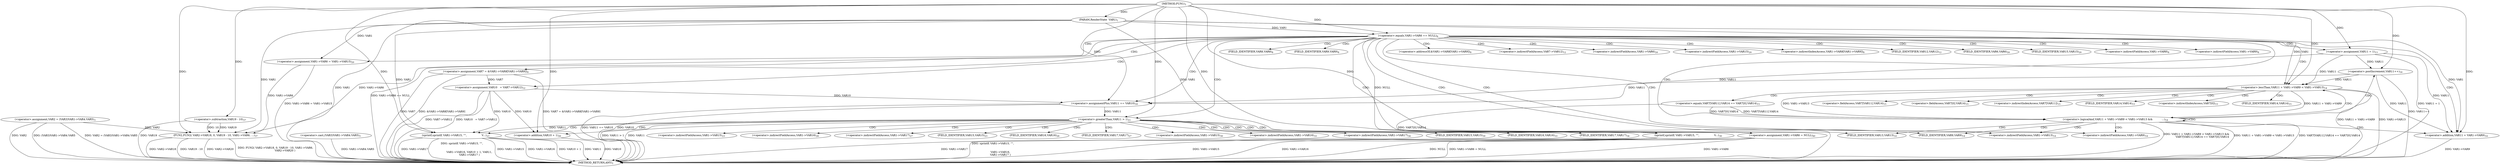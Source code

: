 digraph "FUN1" {  
"8" [label = <(METHOD,FUN1)<SUB>1</SUB>> ]
"135" [label = <(METHOD_RETURN,ANY)<SUB>1</SUB>> ]
"9" [label = <(PARAM,RenderState  VAR1)<SUB>1</SUB>> ]
"12" [label = <(&lt;operator&gt;.assignment,VAR2 = (VAR3)VAR1-&gt;VAR4.VAR5)<SUB>3</SUB>> ]
"116" [label = <(FUN2,FUN2( VAR2-&gt;VAR18, 0, VAR19 - 10, VAR1-&gt;VAR6,
 ...)<SUB>37</SUB>> ]
"130" [label = <(&lt;operator&gt;.assignment,VAR1-&gt;VAR6 = NULL)<SUB>40</SUB>> ]
"22" [label = <(&lt;operator&gt;.equals,VAR1-&gt;VAR6 == NULL)<SUB>6</SUB>> ]
"14" [label = <(&lt;operator&gt;.cast,(VAR3)VAR1-&gt;VAR4.VAR5)<SUB>3</SUB>> ]
"29" [label = <(&lt;operator&gt;.assignment,VAR7 = &amp;VAR1-&gt;VAR8[VAR1-&gt;VAR9])<SUB>8</SUB>> ]
"41" [label = <(&lt;operator&gt;.assignment,VAR10   = VAR7-&gt;VAR12)<SUB>12</SUB>> ]
"46" [label = <(&lt;operator&gt;.assignment,VAR11 = 1)<SUB>13</SUB>> ]
"73" [label = <(&lt;operator&gt;.assignmentPlus,VAR11 += VAR10)<SUB>18</SUB>> ]
"76" [label = <(&lt;operator&gt;.assignment,VAR1-&gt;VAR6 = VAR1-&gt;VAR15)<SUB>20</SUB>> ]
"121" [label = <(&lt;operator&gt;.subtraction,VAR19 - 10)<SUB>37</SUB>> ]
"50" [label = <(&lt;operator&gt;.logicalAnd,VAR11 + VAR1-&gt;VAR9 &lt; VAR1-&gt;VAR13 &amp;&amp;
           ...)<SUB>14</SUB>> ]
"71" [label = <(&lt;operator&gt;.postIncrement,VAR11++)<SUB>16</SUB>> ]
"84" [label = <(&lt;operator&gt;.greaterThan,VAR11 &gt; 1)<SUB>21</SUB>> ]
"88" [label = <(sprintf,sprintf( VAR1-&gt;VAR15, &quot;&quot;,


                  V...)<SUB>23</SUB>> ]
"51" [label = <(&lt;operator&gt;.lessThan,VAR11 + VAR1-&gt;VAR9 &lt; VAR1-&gt;VAR13)<SUB>14</SUB>> ]
"60" [label = <(&lt;operator&gt;.equals,VAR7[VAR11].VAR14 == VAR7[0].VAR14)<SUB>15</SUB>> ]
"105" [label = <(sprintf,sprintf( VAR1-&gt;VAR15, &quot;&quot;,


                  V...)<SUB>30</SUB>> ]
"52" [label = <(&lt;operator&gt;.addition,VAR11 + VAR1-&gt;VAR9)<SUB>14</SUB>> ]
"96" [label = <(&lt;operator&gt;.addition,VAR10 + 1)<SUB>26</SUB>> ]
"31" [label = <(&lt;operator&gt;.addressOf,&amp;VAR1-&gt;VAR8[VAR1-&gt;VAR9])<SUB>8</SUB>> ]
"43" [label = <(&lt;operator&gt;.indirectFieldAccess,VAR7-&gt;VAR12)<SUB>12</SUB>> ]
"77" [label = <(&lt;operator&gt;.indirectFieldAccess,VAR1-&gt;VAR6)<SUB>20</SUB>> ]
"80" [label = <(&lt;operator&gt;.indirectFieldAccess,VAR1-&gt;VAR15)<SUB>20</SUB>> ]
"32" [label = <(&lt;operator&gt;.indirectIndexAccess,VAR1-&gt;VAR8[VAR1-&gt;VAR9])<SUB>8</SUB>> ]
"45" [label = <(FIELD_IDENTIFIER,VAR12,VAR12)<SUB>12</SUB>> ]
"79" [label = <(FIELD_IDENTIFIER,VAR6,VAR6)<SUB>20</SUB>> ]
"82" [label = <(FIELD_IDENTIFIER,VAR15,VAR15)<SUB>20</SUB>> ]
"33" [label = <(&lt;operator&gt;.indirectFieldAccess,VAR1-&gt;VAR8)<SUB>8</SUB>> ]
"36" [label = <(&lt;operator&gt;.indirectFieldAccess,VAR1-&gt;VAR9)<SUB>8</SUB>> ]
"57" [label = <(&lt;operator&gt;.indirectFieldAccess,VAR1-&gt;VAR13)<SUB>14</SUB>> ]
"61" [label = <(&lt;operator&gt;.fieldAccess,VAR7[VAR11].VAR14)<SUB>15</SUB>> ]
"66" [label = <(&lt;operator&gt;.fieldAccess,VAR7[0].VAR14)<SUB>15</SUB>> ]
"89" [label = <(&lt;operator&gt;.indirectFieldAccess,VAR1-&gt;VAR15)<SUB>23</SUB>> ]
"93" [label = <(&lt;operator&gt;.indirectFieldAccess,VAR1-&gt;VAR16)<SUB>26</SUB>> ]
"100" [label = <(&lt;operator&gt;.indirectFieldAccess,VAR1-&gt;VAR17)<SUB>27</SUB>> ]
"35" [label = <(FIELD_IDENTIFIER,VAR8,VAR8)<SUB>8</SUB>> ]
"38" [label = <(FIELD_IDENTIFIER,VAR9,VAR9)<SUB>8</SUB>> ]
"54" [label = <(&lt;operator&gt;.indirectFieldAccess,VAR1-&gt;VAR9)<SUB>14</SUB>> ]
"59" [label = <(FIELD_IDENTIFIER,VAR13,VAR13)<SUB>14</SUB>> ]
"62" [label = <(&lt;operator&gt;.indirectIndexAccess,VAR7[VAR11])<SUB>15</SUB>> ]
"65" [label = <(FIELD_IDENTIFIER,VAR14,VAR14)<SUB>15</SUB>> ]
"67" [label = <(&lt;operator&gt;.indirectIndexAccess,VAR7[0])<SUB>15</SUB>> ]
"70" [label = <(FIELD_IDENTIFIER,VAR14,VAR14)<SUB>15</SUB>> ]
"91" [label = <(FIELD_IDENTIFIER,VAR15,VAR15)<SUB>23</SUB>> ]
"95" [label = <(FIELD_IDENTIFIER,VAR16,VAR16)<SUB>26</SUB>> ]
"102" [label = <(FIELD_IDENTIFIER,VAR17,VAR17)<SUB>27</SUB>> ]
"106" [label = <(&lt;operator&gt;.indirectFieldAccess,VAR1-&gt;VAR15)<SUB>30</SUB>> ]
"110" [label = <(&lt;operator&gt;.indirectFieldAccess,VAR1-&gt;VAR16)<SUB>33</SUB>> ]
"113" [label = <(&lt;operator&gt;.indirectFieldAccess,VAR1-&gt;VAR17)<SUB>34</SUB>> ]
"56" [label = <(FIELD_IDENTIFIER,VAR9,VAR9)<SUB>14</SUB>> ]
"108" [label = <(FIELD_IDENTIFIER,VAR15,VAR15)<SUB>30</SUB>> ]
"112" [label = <(FIELD_IDENTIFIER,VAR16,VAR16)<SUB>33</SUB>> ]
"115" [label = <(FIELD_IDENTIFIER,VAR17,VAR17)<SUB>34</SUB>> ]
  "9" -> "135"  [ label = "DDG: VAR1"] 
  "12" -> "135"  [ label = "DDG: VAR2"] 
  "14" -> "135"  [ label = "DDG: VAR1-&gt;VAR4.VAR5"] 
  "12" -> "135"  [ label = "DDG: (VAR3)VAR1-&gt;VAR4.VAR5"] 
  "12" -> "135"  [ label = "DDG: VAR2 = (VAR3)VAR1-&gt;VAR4.VAR5"] 
  "22" -> "135"  [ label = "DDG: VAR1-&gt;VAR6 == NULL"] 
  "29" -> "135"  [ label = "DDG: VAR7"] 
  "29" -> "135"  [ label = "DDG: &amp;VAR1-&gt;VAR8[VAR1-&gt;VAR9]"] 
  "29" -> "135"  [ label = "DDG: VAR7 = &amp;VAR1-&gt;VAR8[VAR1-&gt;VAR9]"] 
  "41" -> "135"  [ label = "DDG: VAR7-&gt;VAR12"] 
  "41" -> "135"  [ label = "DDG: VAR10   = VAR7-&gt;VAR12"] 
  "46" -> "135"  [ label = "DDG: VAR11 = 1"] 
  "52" -> "135"  [ label = "DDG: VAR1-&gt;VAR9"] 
  "51" -> "135"  [ label = "DDG: VAR11 + VAR1-&gt;VAR9"] 
  "51" -> "135"  [ label = "DDG: VAR1-&gt;VAR13"] 
  "50" -> "135"  [ label = "DDG: VAR11 + VAR1-&gt;VAR9 &lt; VAR1-&gt;VAR13"] 
  "60" -> "135"  [ label = "DDG: VAR7[0].VAR14"] 
  "50" -> "135"  [ label = "DDG: VAR7[VAR11].VAR14 == VAR7[0].VAR14"] 
  "50" -> "135"  [ label = "DDG: VAR11 + VAR1-&gt;VAR9 &lt; VAR1-&gt;VAR13 &amp;&amp;
              VAR7[VAR11].VAR14 == VAR7[0].VAR14"] 
  "73" -> "135"  [ label = "DDG: VAR10"] 
  "73" -> "135"  [ label = "DDG: VAR11 += VAR10"] 
  "76" -> "135"  [ label = "DDG: VAR1-&gt;VAR6 = VAR1-&gt;VAR15"] 
  "84" -> "135"  [ label = "DDG: VAR11"] 
  "84" -> "135"  [ label = "DDG: VAR11 &gt; 1"] 
  "105" -> "135"  [ label = "DDG: VAR1-&gt;VAR15"] 
  "105" -> "135"  [ label = "DDG: VAR1-&gt;VAR16"] 
  "105" -> "135"  [ label = "DDG: VAR1-&gt;VAR17"] 
  "105" -> "135"  [ label = "DDG: sprintf( VAR1-&gt;VAR15, &quot;&quot;,


                  VAR1-&gt;VAR16,
                  VAR1-&gt;VAR17 )"] 
  "88" -> "135"  [ label = "DDG: VAR1-&gt;VAR15"] 
  "88" -> "135"  [ label = "DDG: VAR1-&gt;VAR16"] 
  "96" -> "135"  [ label = "DDG: VAR10"] 
  "88" -> "135"  [ label = "DDG: VAR10 + 1"] 
  "88" -> "135"  [ label = "DDG: VAR11"] 
  "88" -> "135"  [ label = "DDG: VAR1-&gt;VAR17"] 
  "88" -> "135"  [ label = "DDG: sprintf( VAR1-&gt;VAR15, &quot;&quot;,


                  VAR1-&gt;VAR16, VAR10 + 1, VAR11,
                  VAR1-&gt;VAR17 )"] 
  "116" -> "135"  [ label = "DDG: VAR2-&gt;VAR18"] 
  "116" -> "135"  [ label = "DDG: VAR19 - 10"] 
  "116" -> "135"  [ label = "DDG: VAR2-&gt;VAR20"] 
  "116" -> "135"  [ label = "DDG: FUN2( VAR2-&gt;VAR18, 0, VAR19 - 10, VAR1-&gt;VAR6,
                       VAR2-&gt;VAR20 )"] 
  "130" -> "135"  [ label = "DDG: VAR1-&gt;VAR6"] 
  "130" -> "135"  [ label = "DDG: NULL"] 
  "130" -> "135"  [ label = "DDG: VAR1-&gt;VAR6 = NULL"] 
  "71" -> "135"  [ label = "DDG: VAR11++"] 
  "121" -> "135"  [ label = "DDG: VAR19"] 
  "8" -> "9"  [ label = "DDG: "] 
  "22" -> "130"  [ label = "DDG: NULL"] 
  "8" -> "130"  [ label = "DDG: "] 
  "12" -> "116"  [ label = "DDG: VAR2"] 
  "8" -> "116"  [ label = "DDG: "] 
  "121" -> "116"  [ label = "DDG: VAR19"] 
  "121" -> "116"  [ label = "DDG: 10"] 
  "9" -> "116"  [ label = "DDG: VAR1"] 
  "22" -> "116"  [ label = "DDG: VAR1-&gt;VAR6"] 
  "76" -> "116"  [ label = "DDG: VAR1-&gt;VAR6"] 
  "9" -> "22"  [ label = "DDG: VAR1"] 
  "8" -> "22"  [ label = "DDG: "] 
  "29" -> "41"  [ label = "DDG: VAR7"] 
  "8" -> "46"  [ label = "DDG: "] 
  "41" -> "73"  [ label = "DDG: VAR10"] 
  "8" -> "73"  [ label = "DDG: "] 
  "9" -> "76"  [ label = "DDG: VAR1"] 
  "8" -> "121"  [ label = "DDG: "] 
  "46" -> "73"  [ label = "DDG: VAR11"] 
  "71" -> "73"  [ label = "DDG: VAR11"] 
  "51" -> "50"  [ label = "DDG: VAR11 + VAR1-&gt;VAR9"] 
  "51" -> "50"  [ label = "DDG: VAR1-&gt;VAR13"] 
  "60" -> "50"  [ label = "DDG: VAR7[VAR11].VAR14"] 
  "60" -> "50"  [ label = "DDG: VAR7[0].VAR14"] 
  "8" -> "71"  [ label = "DDG: "] 
  "46" -> "71"  [ label = "DDG: VAR11"] 
  "73" -> "84"  [ label = "DDG: VAR11"] 
  "8" -> "84"  [ label = "DDG: "] 
  "46" -> "51"  [ label = "DDG: VAR11"] 
  "71" -> "51"  [ label = "DDG: VAR11"] 
  "8" -> "51"  [ label = "DDG: "] 
  "9" -> "51"  [ label = "DDG: VAR1"] 
  "9" -> "88"  [ label = "DDG: VAR1"] 
  "8" -> "88"  [ label = "DDG: "] 
  "41" -> "88"  [ label = "DDG: VAR10"] 
  "84" -> "88"  [ label = "DDG: VAR11"] 
  "46" -> "52"  [ label = "DDG: VAR11"] 
  "71" -> "52"  [ label = "DDG: VAR11"] 
  "8" -> "52"  [ label = "DDG: "] 
  "9" -> "52"  [ label = "DDG: VAR1"] 
  "8" -> "96"  [ label = "DDG: "] 
  "41" -> "96"  [ label = "DDG: VAR10"] 
  "9" -> "105"  [ label = "DDG: VAR1"] 
  "8" -> "105"  [ label = "DDG: "] 
  "22" -> "32"  [ label = "CDG: "] 
  "22" -> "73"  [ label = "CDG: "] 
  "22" -> "77"  [ label = "CDG: "] 
  "22" -> "51"  [ label = "CDG: "] 
  "22" -> "57"  [ label = "CDG: "] 
  "22" -> "52"  [ label = "CDG: "] 
  "22" -> "46"  [ label = "CDG: "] 
  "22" -> "84"  [ label = "CDG: "] 
  "22" -> "38"  [ label = "CDG: "] 
  "22" -> "56"  [ label = "CDG: "] 
  "22" -> "45"  [ label = "CDG: "] 
  "22" -> "29"  [ label = "CDG: "] 
  "22" -> "76"  [ label = "CDG: "] 
  "22" -> "50"  [ label = "CDG: "] 
  "22" -> "59"  [ label = "CDG: "] 
  "22" -> "35"  [ label = "CDG: "] 
  "22" -> "82"  [ label = "CDG: "] 
  "22" -> "54"  [ label = "CDG: "] 
  "22" -> "79"  [ label = "CDG: "] 
  "22" -> "43"  [ label = "CDG: "] 
  "22" -> "80"  [ label = "CDG: "] 
  "22" -> "33"  [ label = "CDG: "] 
  "22" -> "36"  [ label = "CDG: "] 
  "22" -> "41"  [ label = "CDG: "] 
  "22" -> "31"  [ label = "CDG: "] 
  "50" -> "51"  [ label = "CDG: "] 
  "50" -> "57"  [ label = "CDG: "] 
  "50" -> "52"  [ label = "CDG: "] 
  "50" -> "56"  [ label = "CDG: "] 
  "50" -> "50"  [ label = "CDG: "] 
  "50" -> "59"  [ label = "CDG: "] 
  "50" -> "54"  [ label = "CDG: "] 
  "50" -> "71"  [ label = "CDG: "] 
  "84" -> "115"  [ label = "CDG: "] 
  "84" -> "96"  [ label = "CDG: "] 
  "84" -> "89"  [ label = "CDG: "] 
  "84" -> "113"  [ label = "CDG: "] 
  "84" -> "102"  [ label = "CDG: "] 
  "84" -> "95"  [ label = "CDG: "] 
  "84" -> "106"  [ label = "CDG: "] 
  "84" -> "91"  [ label = "CDG: "] 
  "84" -> "112"  [ label = "CDG: "] 
  "84" -> "93"  [ label = "CDG: "] 
  "84" -> "105"  [ label = "CDG: "] 
  "84" -> "100"  [ label = "CDG: "] 
  "84" -> "88"  [ label = "CDG: "] 
  "84" -> "110"  [ label = "CDG: "] 
  "84" -> "108"  [ label = "CDG: "] 
  "51" -> "60"  [ label = "CDG: "] 
  "51" -> "66"  [ label = "CDG: "] 
  "51" -> "67"  [ label = "CDG: "] 
  "51" -> "65"  [ label = "CDG: "] 
  "51" -> "61"  [ label = "CDG: "] 
  "51" -> "70"  [ label = "CDG: "] 
  "51" -> "62"  [ label = "CDG: "] 
}
